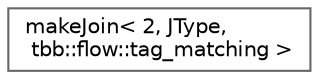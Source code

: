 digraph "类继承关系图"
{
 // LATEX_PDF_SIZE
  bgcolor="transparent";
  edge [fontname=Helvetica,fontsize=10,labelfontname=Helvetica,labelfontsize=10];
  node [fontname=Helvetica,fontsize=10,shape=box,height=0.2,width=0.4];
  rankdir="LR";
  Node0 [id="Node000000",label="makeJoin\< 2, JType,\l tbb::flow::tag_matching \>",height=0.2,width=0.4,color="grey40", fillcolor="white", style="filled",URL="$classmake_join_3_012_00_01_j_type_00_01tbb_1_1flow_1_1tag__matching_01_4.html",tooltip=" "];
}
